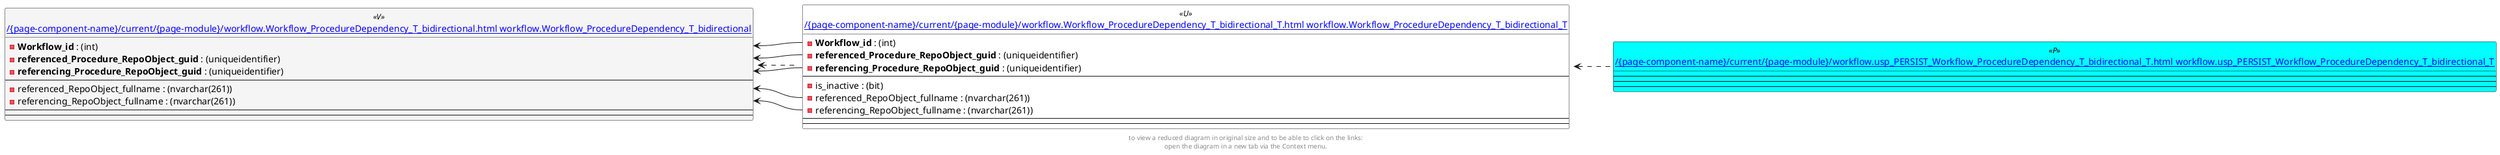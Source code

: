 @startuml
left to right direction
'top to bottom direction
hide circle
'avoide "." issues:
set namespaceSeparator none


skinparam class {
  BackgroundColor White
  BackgroundColor<<FN>> Yellow
  BackgroundColor<<FS>> Yellow
  BackgroundColor<<FT>> LightGray
  BackgroundColor<<IF>> Yellow
  BackgroundColor<<IS>> Yellow
  BackgroundColor<<P>> Aqua
  BackgroundColor<<PC>> Aqua
  BackgroundColor<<SN>> Yellow
  BackgroundColor<<SO>> SlateBlue
  BackgroundColor<<TF>> LightGray
  BackgroundColor<<TR>> Tomato
  BackgroundColor<<U>> White
  BackgroundColor<<V>> WhiteSmoke
  BackgroundColor<<X>> Aqua
}


entity "[[{site-url}/{page-component-name}/current/{page-module}/workflow.usp_PERSIST_Workflow_ProcedureDependency_T_bidirectional_T.html workflow.usp_PERSIST_Workflow_ProcedureDependency_T_bidirectional_T]]" as workflow.usp_PERSIST_Workflow_ProcedureDependency_T_bidirectional_T << P >> {
  --
  --
  --
}

entity "[[{site-url}/{page-component-name}/current/{page-module}/workflow.Workflow_ProcedureDependency_T_bidirectional.html workflow.Workflow_ProcedureDependency_T_bidirectional]]" as workflow.Workflow_ProcedureDependency_T_bidirectional << V >> {
  - **Workflow_id** : (int)
  - **referenced_Procedure_RepoObject_guid** : (uniqueidentifier)
  - **referencing_Procedure_RepoObject_guid** : (uniqueidentifier)
  --
  - referenced_RepoObject_fullname : (nvarchar(261))
  - referencing_RepoObject_fullname : (nvarchar(261))
  --
  --
}

entity "[[{site-url}/{page-component-name}/current/{page-module}/workflow.Workflow_ProcedureDependency_T_bidirectional_T.html workflow.Workflow_ProcedureDependency_T_bidirectional_T]]" as workflow.Workflow_ProcedureDependency_T_bidirectional_T << U >> {
  - **Workflow_id** : (int)
  - **referenced_Procedure_RepoObject_guid** : (uniqueidentifier)
  - **referencing_Procedure_RepoObject_guid** : (uniqueidentifier)
  --
  - is_inactive : (bit)
  - referenced_RepoObject_fullname : (nvarchar(261))
  - referencing_RepoObject_fullname : (nvarchar(261))
  --
  --
}

workflow.Workflow_ProcedureDependency_T_bidirectional <.. workflow.Workflow_ProcedureDependency_T_bidirectional_T
workflow.Workflow_ProcedureDependency_T_bidirectional_T <.. workflow.usp_PERSIST_Workflow_ProcedureDependency_T_bidirectional_T
workflow.Workflow_ProcedureDependency_T_bidirectional::referenced_Procedure_RepoObject_guid <-- workflow.Workflow_ProcedureDependency_T_bidirectional_T::referenced_Procedure_RepoObject_guid
workflow.Workflow_ProcedureDependency_T_bidirectional::referenced_RepoObject_fullname <-- workflow.Workflow_ProcedureDependency_T_bidirectional_T::referenced_RepoObject_fullname
workflow.Workflow_ProcedureDependency_T_bidirectional::referencing_Procedure_RepoObject_guid <-- workflow.Workflow_ProcedureDependency_T_bidirectional_T::referencing_Procedure_RepoObject_guid
workflow.Workflow_ProcedureDependency_T_bidirectional::referencing_RepoObject_fullname <-- workflow.Workflow_ProcedureDependency_T_bidirectional_T::referencing_RepoObject_fullname
workflow.Workflow_ProcedureDependency_T_bidirectional::Workflow_id <-- workflow.Workflow_ProcedureDependency_T_bidirectional_T::Workflow_id
footer
to view a reduced diagram in original size and to be able to click on the links:
open the diagram in a new tab via the Context menu.
end footer

@enduml

